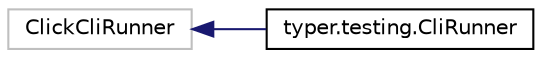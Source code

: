 digraph "Graphical Class Hierarchy"
{
 // LATEX_PDF_SIZE
  edge [fontname="Helvetica",fontsize="10",labelfontname="Helvetica",labelfontsize="10"];
  node [fontname="Helvetica",fontsize="10",shape=record];
  rankdir="LR";
  Node2805 [label="ClickCliRunner",height=0.2,width=0.4,color="grey75", fillcolor="white", style="filled",tooltip=" "];
  Node2805 -> Node0 [dir="back",color="midnightblue",fontsize="10",style="solid",fontname="Helvetica"];
  Node0 [label="typer.testing.CliRunner",height=0.2,width=0.4,color="black", fillcolor="white", style="filled",URL="$classtyper_1_1testing_1_1CliRunner.html",tooltip=" "];
}

